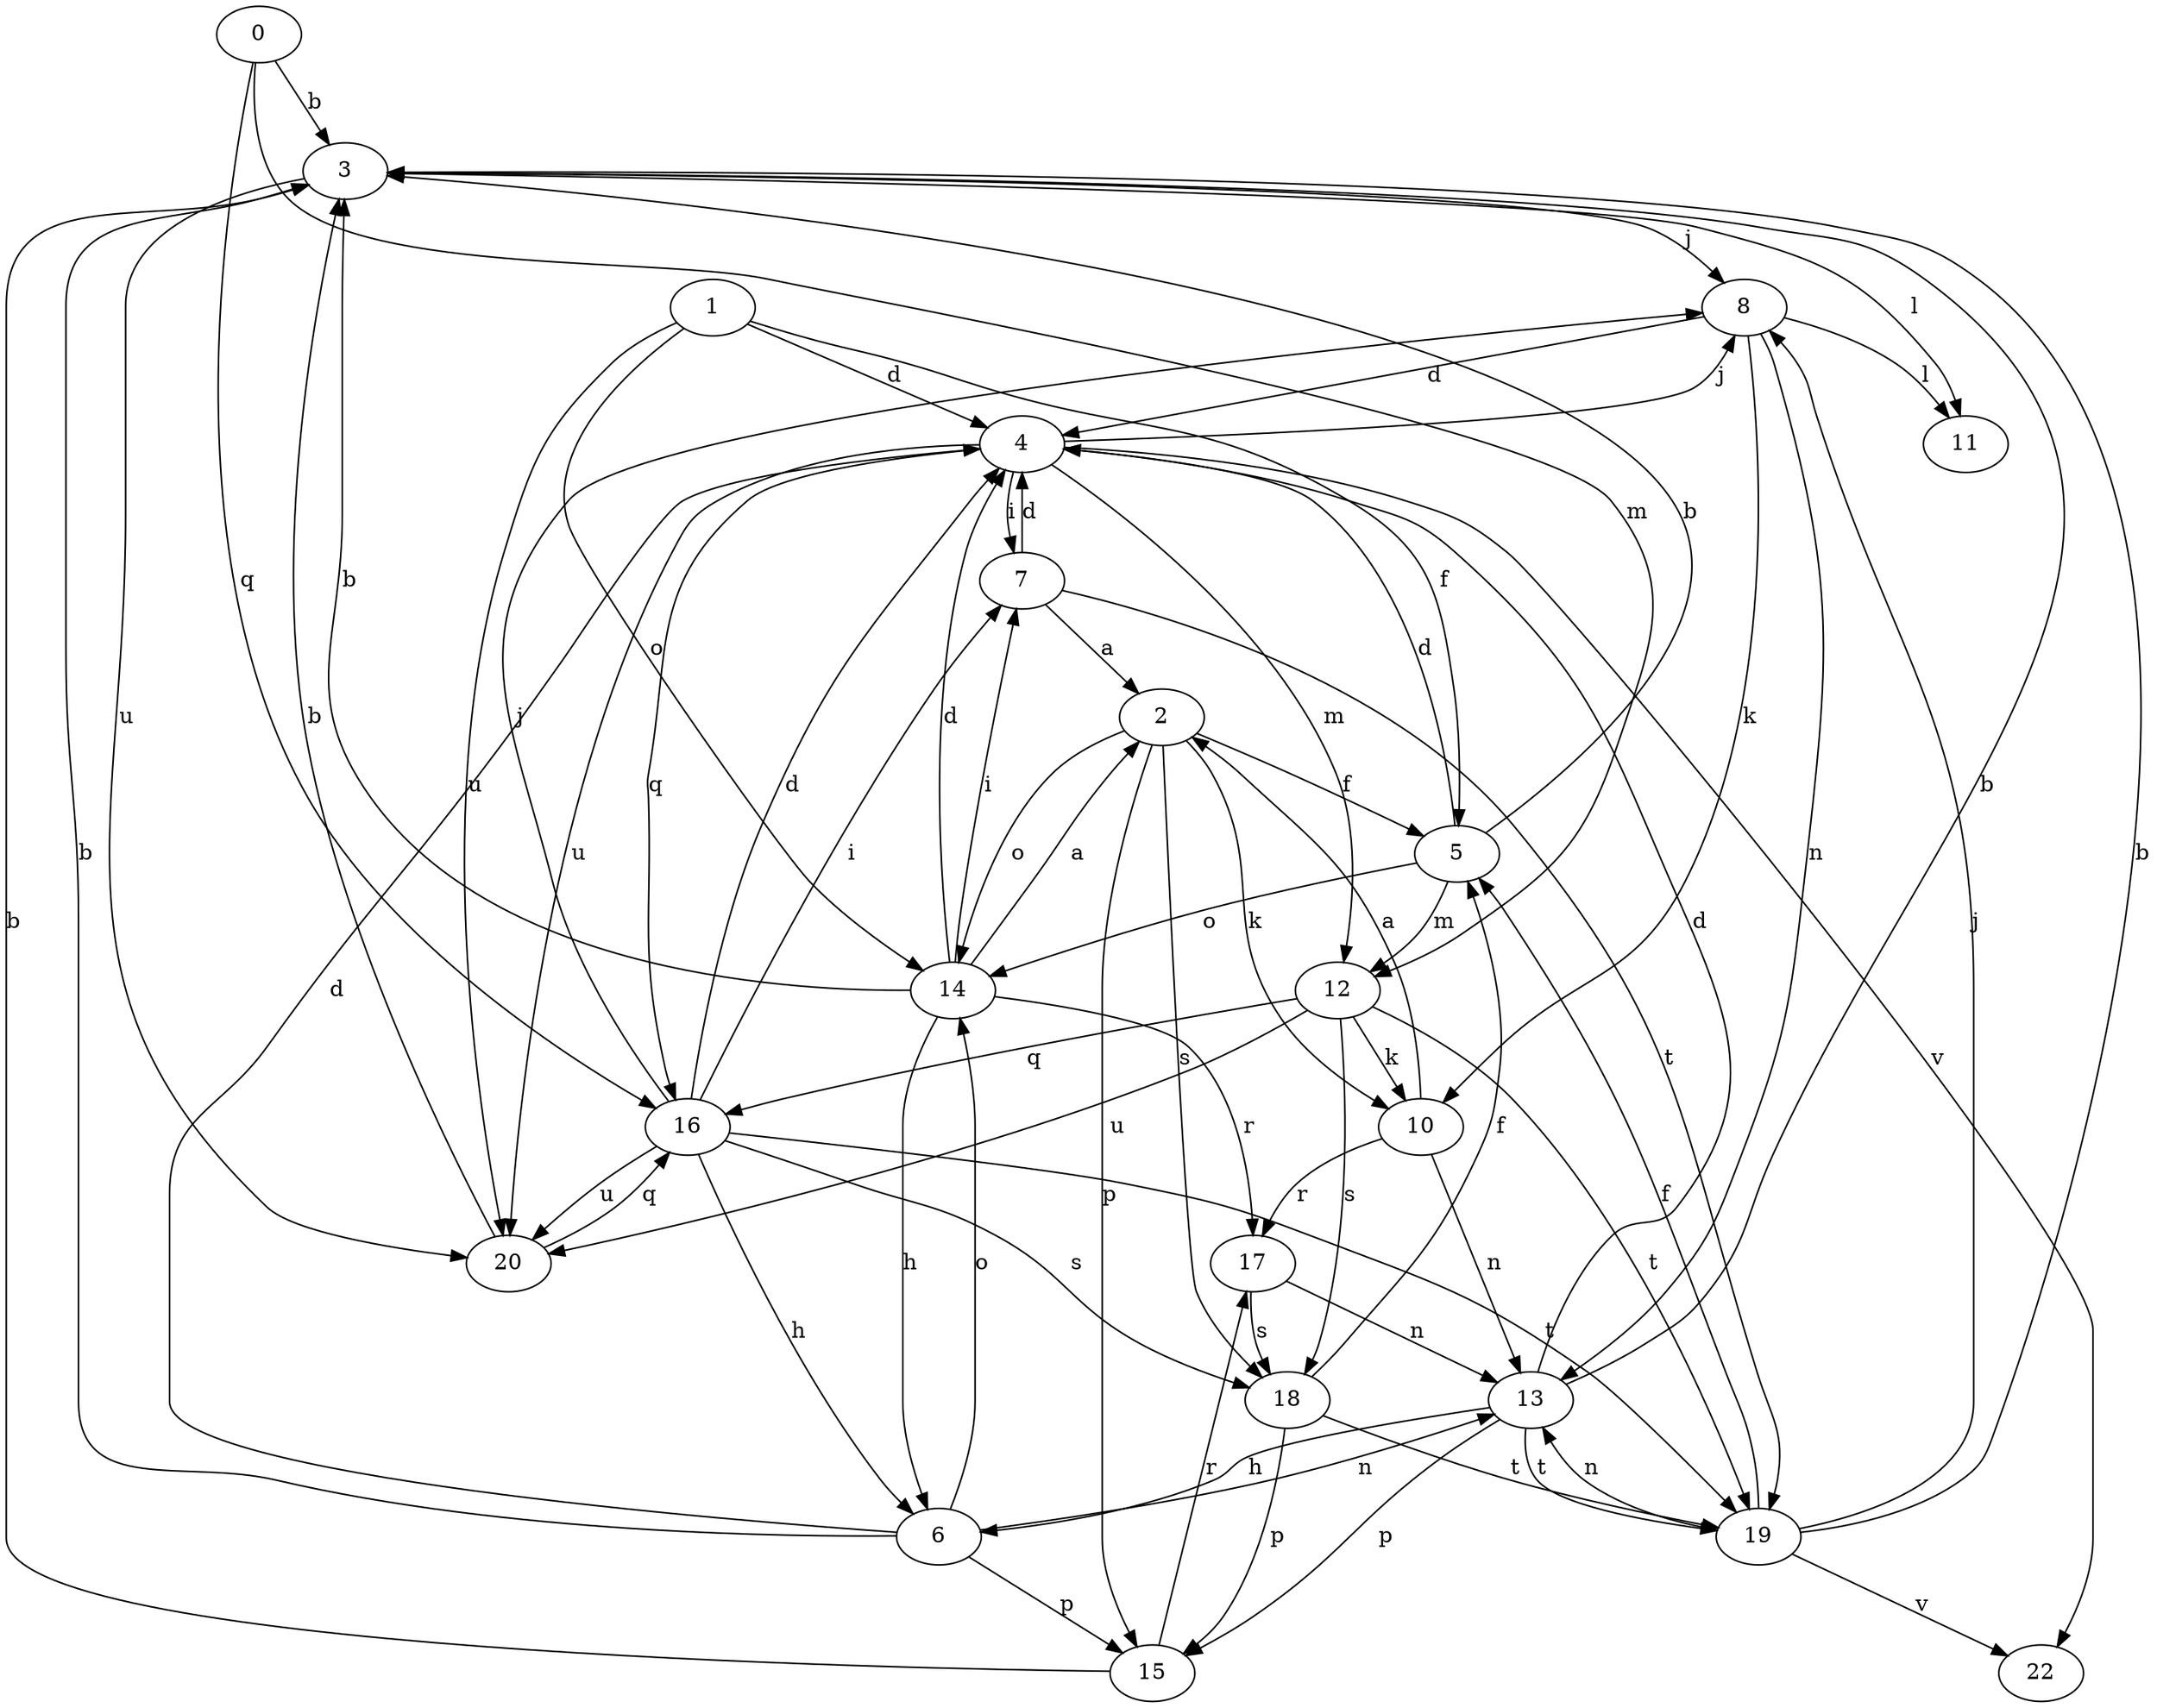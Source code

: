strict digraph  {
0;
1;
2;
3;
4;
5;
6;
7;
8;
10;
11;
12;
13;
14;
15;
16;
17;
18;
19;
20;
22;
0 -> 3  [label=b];
0 -> 12  [label=m];
0 -> 16  [label=q];
1 -> 4  [label=d];
1 -> 5  [label=f];
1 -> 14  [label=o];
1 -> 20  [label=u];
2 -> 5  [label=f];
2 -> 10  [label=k];
2 -> 14  [label=o];
2 -> 15  [label=p];
2 -> 18  [label=s];
3 -> 8  [label=j];
3 -> 11  [label=l];
3 -> 20  [label=u];
4 -> 7  [label=i];
4 -> 8  [label=j];
4 -> 12  [label=m];
4 -> 16  [label=q];
4 -> 20  [label=u];
4 -> 22  [label=v];
5 -> 3  [label=b];
5 -> 4  [label=d];
5 -> 12  [label=m];
5 -> 14  [label=o];
6 -> 3  [label=b];
6 -> 4  [label=d];
6 -> 13  [label=n];
6 -> 14  [label=o];
6 -> 15  [label=p];
7 -> 2  [label=a];
7 -> 4  [label=d];
7 -> 19  [label=t];
8 -> 4  [label=d];
8 -> 10  [label=k];
8 -> 11  [label=l];
8 -> 13  [label=n];
10 -> 2  [label=a];
10 -> 13  [label=n];
10 -> 17  [label=r];
12 -> 10  [label=k];
12 -> 16  [label=q];
12 -> 18  [label=s];
12 -> 19  [label=t];
12 -> 20  [label=u];
13 -> 3  [label=b];
13 -> 4  [label=d];
13 -> 6  [label=h];
13 -> 15  [label=p];
13 -> 19  [label=t];
14 -> 2  [label=a];
14 -> 3  [label=b];
14 -> 4  [label=d];
14 -> 6  [label=h];
14 -> 7  [label=i];
14 -> 17  [label=r];
15 -> 3  [label=b];
15 -> 17  [label=r];
16 -> 4  [label=d];
16 -> 6  [label=h];
16 -> 7  [label=i];
16 -> 8  [label=j];
16 -> 18  [label=s];
16 -> 19  [label=t];
16 -> 20  [label=u];
17 -> 13  [label=n];
17 -> 18  [label=s];
18 -> 5  [label=f];
18 -> 15  [label=p];
18 -> 19  [label=t];
19 -> 3  [label=b];
19 -> 5  [label=f];
19 -> 8  [label=j];
19 -> 13  [label=n];
19 -> 22  [label=v];
20 -> 3  [label=b];
20 -> 16  [label=q];
}
